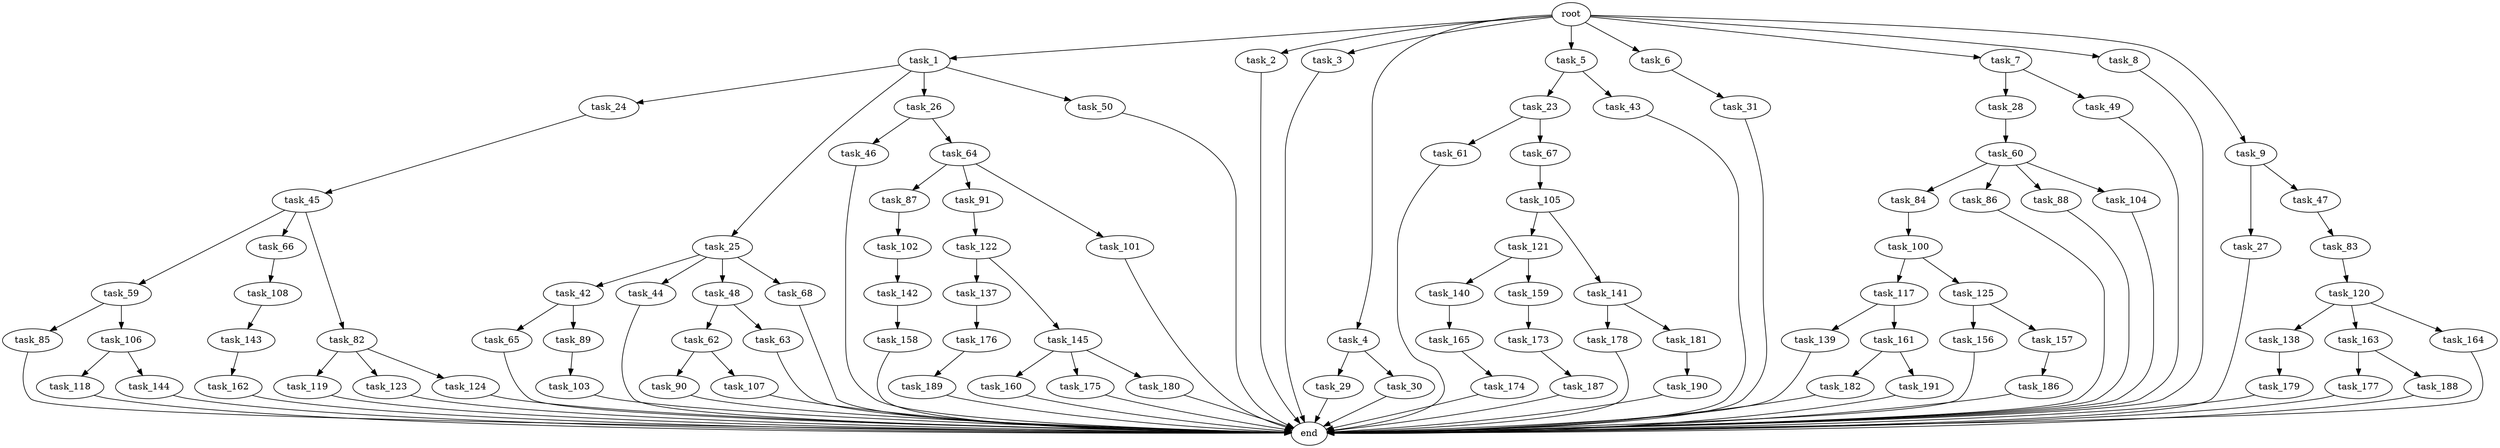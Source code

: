 digraph G {
  root [size="0.000000"];
  task_1 [size="2.048000"];
  task_2 [size="2.048000"];
  task_3 [size="2.048000"];
  task_4 [size="2.048000"];
  task_5 [size="2.048000"];
  task_6 [size="2.048000"];
  task_7 [size="2.048000"];
  task_8 [size="2.048000"];
  task_9 [size="2.048000"];
  task_23 [size="68719476.736000"];
  task_24 [size="1717986918.400000"];
  task_25 [size="1717986918.400000"];
  task_26 [size="1717986918.400000"];
  task_27 [size="1717986918.400000"];
  task_28 [size="154618822.656000"];
  task_29 [size="429496729.600000"];
  task_30 [size="429496729.600000"];
  task_31 [size="1717986918.400000"];
  task_42 [size="618475290.624000"];
  task_43 [size="68719476.736000"];
  task_44 [size="618475290.624000"];
  task_45 [size="1099511627.776000"];
  task_46 [size="1717986918.400000"];
  task_47 [size="1717986918.400000"];
  task_48 [size="618475290.624000"];
  task_49 [size="154618822.656000"];
  task_50 [size="1717986918.400000"];
  task_59 [size="154618822.656000"];
  task_60 [size="1391569403.904000"];
  task_61 [size="1391569403.904000"];
  task_62 [size="1717986918.400000"];
  task_63 [size="1717986918.400000"];
  task_64 [size="1717986918.400000"];
  task_65 [size="618475290.624000"];
  task_66 [size="154618822.656000"];
  task_67 [size="1391569403.904000"];
  task_68 [size="618475290.624000"];
  task_82 [size="154618822.656000"];
  task_83 [size="1717986918.400000"];
  task_84 [size="68719476.736000"];
  task_85 [size="618475290.624000"];
  task_86 [size="68719476.736000"];
  task_87 [size="1099511627.776000"];
  task_88 [size="68719476.736000"];
  task_89 [size="618475290.624000"];
  task_90 [size="1099511627.776000"];
  task_91 [size="1099511627.776000"];
  task_100 [size="1099511627.776000"];
  task_101 [size="1099511627.776000"];
  task_102 [size="618475290.624000"];
  task_103 [size="274877906.944000"];
  task_104 [size="68719476.736000"];
  task_105 [size="1391569403.904000"];
  task_106 [size="618475290.624000"];
  task_107 [size="1099511627.776000"];
  task_108 [size="1717986918.400000"];
  task_117 [size="429496729.600000"];
  task_118 [size="618475290.624000"];
  task_119 [size="618475290.624000"];
  task_120 [size="618475290.624000"];
  task_121 [size="841813590.016000"];
  task_122 [size="68719476.736000"];
  task_123 [size="618475290.624000"];
  task_124 [size="618475290.624000"];
  task_125 [size="429496729.600000"];
  task_137 [size="618475290.624000"];
  task_138 [size="841813590.016000"];
  task_139 [size="274877906.944000"];
  task_140 [size="1391569403.904000"];
  task_141 [size="841813590.016000"];
  task_142 [size="841813590.016000"];
  task_143 [size="841813590.016000"];
  task_144 [size="618475290.624000"];
  task_145 [size="618475290.624000"];
  task_156 [size="618475290.624000"];
  task_157 [size="618475290.624000"];
  task_158 [size="154618822.656000"];
  task_159 [size="1391569403.904000"];
  task_160 [size="429496729.600000"];
  task_161 [size="274877906.944000"];
  task_162 [size="68719476.736000"];
  task_163 [size="841813590.016000"];
  task_164 [size="841813590.016000"];
  task_165 [size="68719476.736000"];
  task_173 [size="1717986918.400000"];
  task_174 [size="841813590.016000"];
  task_175 [size="429496729.600000"];
  task_176 [size="618475290.624000"];
  task_177 [size="154618822.656000"];
  task_178 [size="1099511627.776000"];
  task_179 [size="68719476.736000"];
  task_180 [size="429496729.600000"];
  task_181 [size="1099511627.776000"];
  task_182 [size="1099511627.776000"];
  task_186 [size="429496729.600000"];
  task_187 [size="1717986918.400000"];
  task_188 [size="154618822.656000"];
  task_189 [size="68719476.736000"];
  task_190 [size="1099511627.776000"];
  task_191 [size="1099511627.776000"];
  end [size="0.000000"];

  root -> task_1 [size="1.000000"];
  root -> task_2 [size="1.000000"];
  root -> task_3 [size="1.000000"];
  root -> task_4 [size="1.000000"];
  root -> task_5 [size="1.000000"];
  root -> task_6 [size="1.000000"];
  root -> task_7 [size="1.000000"];
  root -> task_8 [size="1.000000"];
  root -> task_9 [size="1.000000"];
  task_1 -> task_24 [size="838860800.000000"];
  task_1 -> task_25 [size="838860800.000000"];
  task_1 -> task_26 [size="838860800.000000"];
  task_1 -> task_50 [size="838860800.000000"];
  task_2 -> end [size="1.000000"];
  task_3 -> end [size="1.000000"];
  task_4 -> task_29 [size="209715200.000000"];
  task_4 -> task_30 [size="209715200.000000"];
  task_5 -> task_23 [size="33554432.000000"];
  task_5 -> task_43 [size="33554432.000000"];
  task_6 -> task_31 [size="838860800.000000"];
  task_7 -> task_28 [size="75497472.000000"];
  task_7 -> task_49 [size="75497472.000000"];
  task_8 -> end [size="1.000000"];
  task_9 -> task_27 [size="838860800.000000"];
  task_9 -> task_47 [size="838860800.000000"];
  task_23 -> task_61 [size="679477248.000000"];
  task_23 -> task_67 [size="679477248.000000"];
  task_24 -> task_45 [size="536870912.000000"];
  task_25 -> task_42 [size="301989888.000000"];
  task_25 -> task_44 [size="301989888.000000"];
  task_25 -> task_48 [size="301989888.000000"];
  task_25 -> task_68 [size="301989888.000000"];
  task_26 -> task_46 [size="838860800.000000"];
  task_26 -> task_64 [size="838860800.000000"];
  task_27 -> end [size="1.000000"];
  task_28 -> task_60 [size="679477248.000000"];
  task_29 -> end [size="1.000000"];
  task_30 -> end [size="1.000000"];
  task_31 -> end [size="1.000000"];
  task_42 -> task_65 [size="301989888.000000"];
  task_42 -> task_89 [size="301989888.000000"];
  task_43 -> end [size="1.000000"];
  task_44 -> end [size="1.000000"];
  task_45 -> task_59 [size="75497472.000000"];
  task_45 -> task_66 [size="75497472.000000"];
  task_45 -> task_82 [size="75497472.000000"];
  task_46 -> end [size="1.000000"];
  task_47 -> task_83 [size="838860800.000000"];
  task_48 -> task_62 [size="838860800.000000"];
  task_48 -> task_63 [size="838860800.000000"];
  task_49 -> end [size="1.000000"];
  task_50 -> end [size="1.000000"];
  task_59 -> task_85 [size="301989888.000000"];
  task_59 -> task_106 [size="301989888.000000"];
  task_60 -> task_84 [size="33554432.000000"];
  task_60 -> task_86 [size="33554432.000000"];
  task_60 -> task_88 [size="33554432.000000"];
  task_60 -> task_104 [size="33554432.000000"];
  task_61 -> end [size="1.000000"];
  task_62 -> task_90 [size="536870912.000000"];
  task_62 -> task_107 [size="536870912.000000"];
  task_63 -> end [size="1.000000"];
  task_64 -> task_87 [size="536870912.000000"];
  task_64 -> task_91 [size="536870912.000000"];
  task_64 -> task_101 [size="536870912.000000"];
  task_65 -> end [size="1.000000"];
  task_66 -> task_108 [size="838860800.000000"];
  task_67 -> task_105 [size="679477248.000000"];
  task_68 -> end [size="1.000000"];
  task_82 -> task_119 [size="301989888.000000"];
  task_82 -> task_123 [size="301989888.000000"];
  task_82 -> task_124 [size="301989888.000000"];
  task_83 -> task_120 [size="301989888.000000"];
  task_84 -> task_100 [size="536870912.000000"];
  task_85 -> end [size="1.000000"];
  task_86 -> end [size="1.000000"];
  task_87 -> task_102 [size="301989888.000000"];
  task_88 -> end [size="1.000000"];
  task_89 -> task_103 [size="134217728.000000"];
  task_90 -> end [size="1.000000"];
  task_91 -> task_122 [size="33554432.000000"];
  task_100 -> task_117 [size="209715200.000000"];
  task_100 -> task_125 [size="209715200.000000"];
  task_101 -> end [size="1.000000"];
  task_102 -> task_142 [size="411041792.000000"];
  task_103 -> end [size="1.000000"];
  task_104 -> end [size="1.000000"];
  task_105 -> task_121 [size="411041792.000000"];
  task_105 -> task_141 [size="411041792.000000"];
  task_106 -> task_118 [size="301989888.000000"];
  task_106 -> task_144 [size="301989888.000000"];
  task_107 -> end [size="1.000000"];
  task_108 -> task_143 [size="411041792.000000"];
  task_117 -> task_139 [size="134217728.000000"];
  task_117 -> task_161 [size="134217728.000000"];
  task_118 -> end [size="1.000000"];
  task_119 -> end [size="1.000000"];
  task_120 -> task_138 [size="411041792.000000"];
  task_120 -> task_163 [size="411041792.000000"];
  task_120 -> task_164 [size="411041792.000000"];
  task_121 -> task_140 [size="679477248.000000"];
  task_121 -> task_159 [size="679477248.000000"];
  task_122 -> task_137 [size="301989888.000000"];
  task_122 -> task_145 [size="301989888.000000"];
  task_123 -> end [size="1.000000"];
  task_124 -> end [size="1.000000"];
  task_125 -> task_156 [size="301989888.000000"];
  task_125 -> task_157 [size="301989888.000000"];
  task_137 -> task_176 [size="301989888.000000"];
  task_138 -> task_179 [size="33554432.000000"];
  task_139 -> end [size="1.000000"];
  task_140 -> task_165 [size="33554432.000000"];
  task_141 -> task_178 [size="536870912.000000"];
  task_141 -> task_181 [size="536870912.000000"];
  task_142 -> task_158 [size="75497472.000000"];
  task_143 -> task_162 [size="33554432.000000"];
  task_144 -> end [size="1.000000"];
  task_145 -> task_160 [size="209715200.000000"];
  task_145 -> task_175 [size="209715200.000000"];
  task_145 -> task_180 [size="209715200.000000"];
  task_156 -> end [size="1.000000"];
  task_157 -> task_186 [size="209715200.000000"];
  task_158 -> end [size="1.000000"];
  task_159 -> task_173 [size="838860800.000000"];
  task_160 -> end [size="1.000000"];
  task_161 -> task_182 [size="536870912.000000"];
  task_161 -> task_191 [size="536870912.000000"];
  task_162 -> end [size="1.000000"];
  task_163 -> task_177 [size="75497472.000000"];
  task_163 -> task_188 [size="75497472.000000"];
  task_164 -> end [size="1.000000"];
  task_165 -> task_174 [size="411041792.000000"];
  task_173 -> task_187 [size="838860800.000000"];
  task_174 -> end [size="1.000000"];
  task_175 -> end [size="1.000000"];
  task_176 -> task_189 [size="33554432.000000"];
  task_177 -> end [size="1.000000"];
  task_178 -> end [size="1.000000"];
  task_179 -> end [size="1.000000"];
  task_180 -> end [size="1.000000"];
  task_181 -> task_190 [size="536870912.000000"];
  task_182 -> end [size="1.000000"];
  task_186 -> end [size="1.000000"];
  task_187 -> end [size="1.000000"];
  task_188 -> end [size="1.000000"];
  task_189 -> end [size="1.000000"];
  task_190 -> end [size="1.000000"];
  task_191 -> end [size="1.000000"];
}
